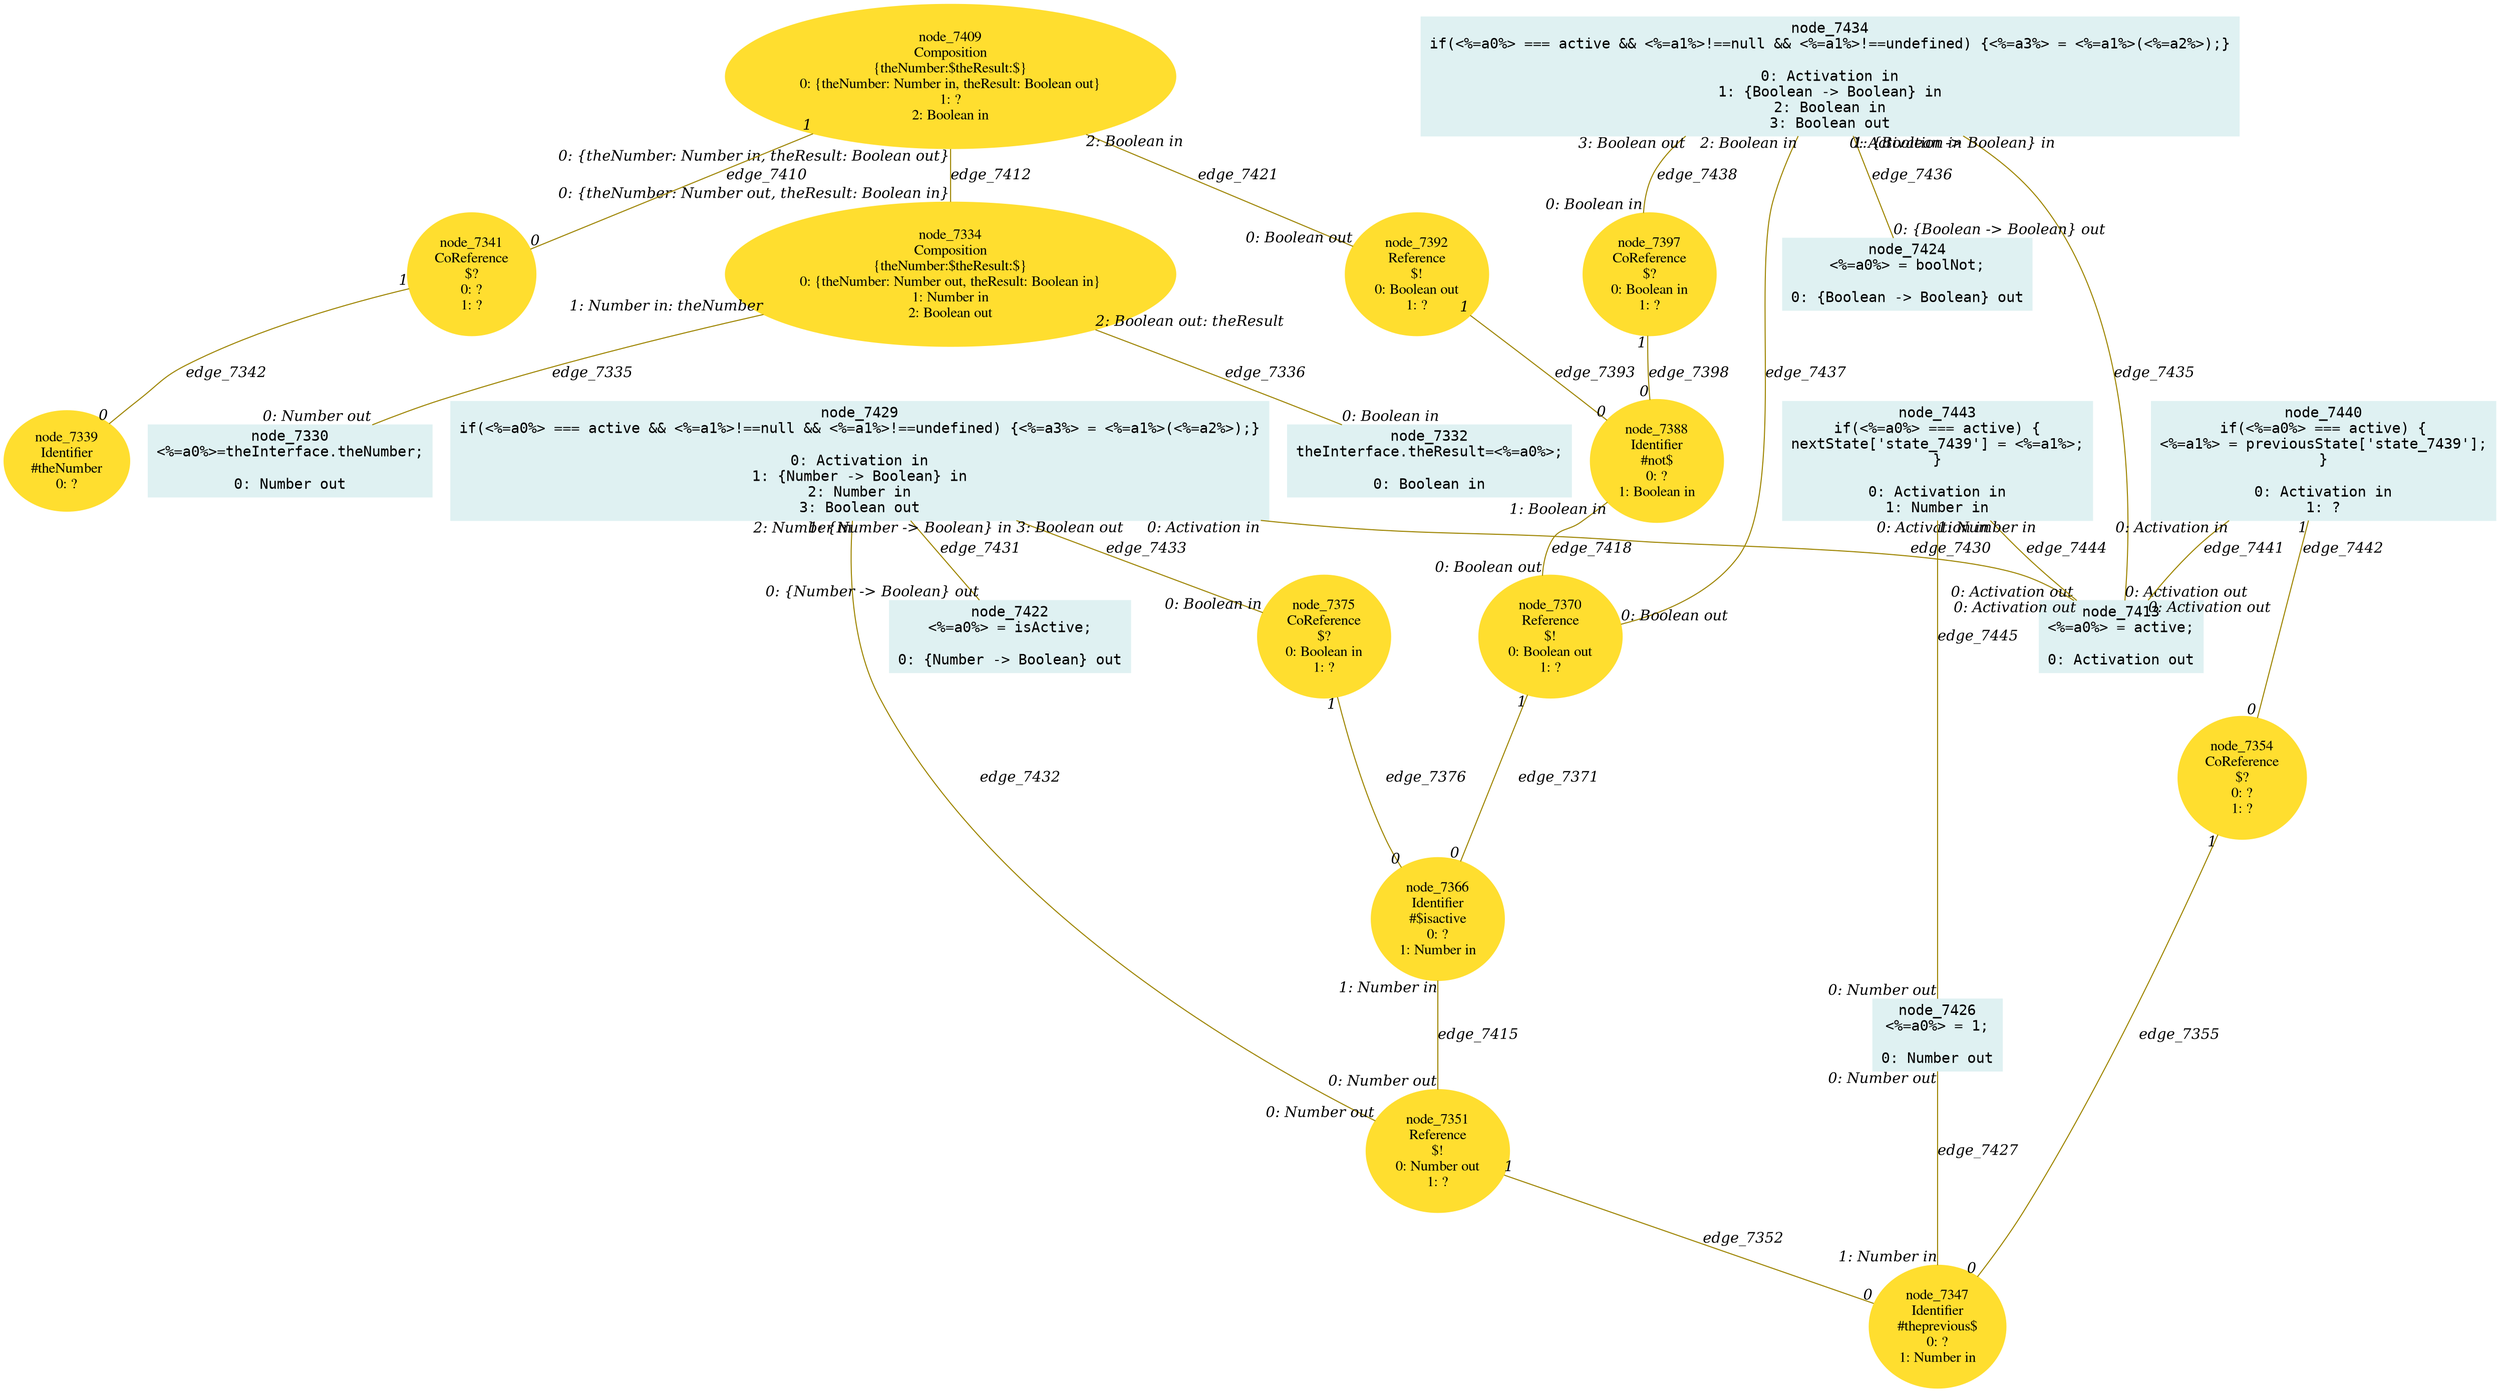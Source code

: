 digraph g{node_7330 [shape="box", style="filled", color="#dff1f2", fontname="Courier", label="node_7330
<%=a0%>=theInterface.theNumber;

0: Number out" ]
node_7332 [shape="box", style="filled", color="#dff1f2", fontname="Courier", label="node_7332
theInterface.theResult=<%=a0%>;

0: Boolean in" ]
node_7334 [shape="ellipse", style="filled", color="#ffde2f", fontname="Times", label="node_7334
Composition
{theNumber:$theResult:$}
0: {theNumber: Number out, theResult: Boolean in}
1: Number in
2: Boolean out" ]
node_7339 [shape="ellipse", style="filled", color="#ffde2f", fontname="Times", label="node_7339
Identifier
#theNumber
0: ?" ]
node_7341 [shape="ellipse", style="filled", color="#ffde2f", fontname="Times", label="node_7341
CoReference
$?
0: ?
1: ?" ]
node_7347 [shape="ellipse", style="filled", color="#ffde2f", fontname="Times", label="node_7347
Identifier
#theprevious$
0: ?
1: Number in" ]
node_7351 [shape="ellipse", style="filled", color="#ffde2f", fontname="Times", label="node_7351
Reference
$!
0: Number out
1: ?" ]
node_7354 [shape="ellipse", style="filled", color="#ffde2f", fontname="Times", label="node_7354
CoReference
$?
0: ?
1: ?" ]
node_7366 [shape="ellipse", style="filled", color="#ffde2f", fontname="Times", label="node_7366
Identifier
#$isactive
0: ?
1: Number in" ]
node_7370 [shape="ellipse", style="filled", color="#ffde2f", fontname="Times", label="node_7370
Reference
$!
0: Boolean out
1: ?" ]
node_7375 [shape="ellipse", style="filled", color="#ffde2f", fontname="Times", label="node_7375
CoReference
$?
0: Boolean in
1: ?" ]
node_7388 [shape="ellipse", style="filled", color="#ffde2f", fontname="Times", label="node_7388
Identifier
#not$
0: ?
1: Boolean in" ]
node_7392 [shape="ellipse", style="filled", color="#ffde2f", fontname="Times", label="node_7392
Reference
$!
0: Boolean out
1: ?" ]
node_7397 [shape="ellipse", style="filled", color="#ffde2f", fontname="Times", label="node_7397
CoReference
$?
0: Boolean in
1: ?" ]
node_7409 [shape="ellipse", style="filled", color="#ffde2f", fontname="Times", label="node_7409
Composition
{theNumber:$theResult:$}
0: {theNumber: Number in, theResult: Boolean out}
1: ?
2: Boolean in" ]
node_7413 [shape="box", style="filled", color="#dff1f2", fontname="Courier", label="node_7413
<%=a0%> = active;

0: Activation out" ]
node_7422 [shape="box", style="filled", color="#dff1f2", fontname="Courier", label="node_7422
<%=a0%> = isActive;

0: {Number -> Boolean} out" ]
node_7424 [shape="box", style="filled", color="#dff1f2", fontname="Courier", label="node_7424
<%=a0%> = boolNot;

0: {Boolean -> Boolean} out" ]
node_7426 [shape="box", style="filled", color="#dff1f2", fontname="Courier", label="node_7426
<%=a0%> = 1;

0: Number out" ]
node_7429 [shape="box", style="filled", color="#dff1f2", fontname="Courier", label="node_7429
if(<%=a0%> === active && <%=a1%>!==null && <%=a1%>!==undefined) {<%=a3%> = <%=a1%>(<%=a2%>);}

0: Activation in
1: {Number -> Boolean} in
2: Number in
3: Boolean out" ]
node_7434 [shape="box", style="filled", color="#dff1f2", fontname="Courier", label="node_7434
if(<%=a0%> === active && <%=a1%>!==null && <%=a1%>!==undefined) {<%=a3%> = <%=a1%>(<%=a2%>);}

0: Activation in
1: {Boolean -> Boolean} in
2: Boolean in
3: Boolean out" ]
node_7440 [shape="box", style="filled", color="#dff1f2", fontname="Courier", label="node_7440
if(<%=a0%> === active) {
<%=a1%> = previousState['state_7439'];
}

0: Activation in
1: ?" ]
node_7443 [shape="box", style="filled", color="#dff1f2", fontname="Courier", label="node_7443
if(<%=a0%> === active) {
nextState['state_7439'] = <%=a1%>;
}

0: Activation in
1: Number in" ]
node_7334 -> node_7330 [dir=none, arrowHead=none, fontname="Times-Italic", arrowsize=1, color="#9d8400", label="edge_7335",  headlabel="0: Number out", taillabel="1: Number in: theNumber" ]
node_7334 -> node_7332 [dir=none, arrowHead=none, fontname="Times-Italic", arrowsize=1, color="#9d8400", label="edge_7336",  headlabel="0: Boolean in", taillabel="2: Boolean out: theResult" ]
node_7341 -> node_7339 [dir=none, arrowHead=none, fontname="Times-Italic", arrowsize=1, color="#9d8400", label="edge_7342",  headlabel="0", taillabel="1" ]
node_7351 -> node_7347 [dir=none, arrowHead=none, fontname="Times-Italic", arrowsize=1, color="#9d8400", label="edge_7352",  headlabel="0", taillabel="1" ]
node_7354 -> node_7347 [dir=none, arrowHead=none, fontname="Times-Italic", arrowsize=1, color="#9d8400", label="edge_7355",  headlabel="0", taillabel="1" ]
node_7370 -> node_7366 [dir=none, arrowHead=none, fontname="Times-Italic", arrowsize=1, color="#9d8400", label="edge_7371",  headlabel="0", taillabel="1" ]
node_7375 -> node_7366 [dir=none, arrowHead=none, fontname="Times-Italic", arrowsize=1, color="#9d8400", label="edge_7376",  headlabel="0", taillabel="1" ]
node_7392 -> node_7388 [dir=none, arrowHead=none, fontname="Times-Italic", arrowsize=1, color="#9d8400", label="edge_7393",  headlabel="0", taillabel="1" ]
node_7397 -> node_7388 [dir=none, arrowHead=none, fontname="Times-Italic", arrowsize=1, color="#9d8400", label="edge_7398",  headlabel="0", taillabel="1" ]
node_7409 -> node_7341 [dir=none, arrowHead=none, fontname="Times-Italic", arrowsize=1, color="#9d8400", label="edge_7410",  headlabel="0", taillabel="1" ]
node_7409 -> node_7334 [dir=none, arrowHead=none, fontname="Times-Italic", arrowsize=1, color="#9d8400", label="edge_7412",  headlabel="0: {theNumber: Number out, theResult: Boolean in}", taillabel="0: {theNumber: Number in, theResult: Boolean out}" ]
node_7366 -> node_7351 [dir=none, arrowHead=none, fontname="Times-Italic", arrowsize=1, color="#9d8400", label="edge_7415",  headlabel="0: Number out", taillabel="1: Number in" ]
node_7388 -> node_7370 [dir=none, arrowHead=none, fontname="Times-Italic", arrowsize=1, color="#9d8400", label="edge_7418",  headlabel="0: Boolean out", taillabel="1: Boolean in" ]
node_7409 -> node_7392 [dir=none, arrowHead=none, fontname="Times-Italic", arrowsize=1, color="#9d8400", label="edge_7421",  headlabel="0: Boolean out", taillabel="2: Boolean in" ]
node_7426 -> node_7347 [dir=none, arrowHead=none, fontname="Times-Italic", arrowsize=1, color="#9d8400", label="edge_7427",  headlabel="1: Number in", taillabel="0: Number out" ]
node_7429 -> node_7413 [dir=none, arrowHead=none, fontname="Times-Italic", arrowsize=1, color="#9d8400", label="edge_7430",  headlabel="0: Activation out", taillabel="0: Activation in" ]
node_7429 -> node_7422 [dir=none, arrowHead=none, fontname="Times-Italic", arrowsize=1, color="#9d8400", label="edge_7431",  headlabel="0: {Number -> Boolean} out", taillabel="1: {Number -> Boolean} in" ]
node_7429 -> node_7351 [dir=none, arrowHead=none, fontname="Times-Italic", arrowsize=1, color="#9d8400", label="edge_7432",  headlabel="0: Number out", taillabel="2: Number in" ]
node_7429 -> node_7375 [dir=none, arrowHead=none, fontname="Times-Italic", arrowsize=1, color="#9d8400", label="edge_7433",  headlabel="0: Boolean in", taillabel="3: Boolean out" ]
node_7434 -> node_7413 [dir=none, arrowHead=none, fontname="Times-Italic", arrowsize=1, color="#9d8400", label="edge_7435",  headlabel="0: Activation out", taillabel="0: Activation in" ]
node_7434 -> node_7424 [dir=none, arrowHead=none, fontname="Times-Italic", arrowsize=1, color="#9d8400", label="edge_7436",  headlabel="0: {Boolean -> Boolean} out", taillabel="1: {Boolean -> Boolean} in" ]
node_7434 -> node_7370 [dir=none, arrowHead=none, fontname="Times-Italic", arrowsize=1, color="#9d8400", label="edge_7437",  headlabel="0: Boolean out", taillabel="2: Boolean in" ]
node_7434 -> node_7397 [dir=none, arrowHead=none, fontname="Times-Italic", arrowsize=1, color="#9d8400", label="edge_7438",  headlabel="0: Boolean in", taillabel="3: Boolean out" ]
node_7440 -> node_7413 [dir=none, arrowHead=none, fontname="Times-Italic", arrowsize=1, color="#9d8400", label="edge_7441",  headlabel="0: Activation out", taillabel="0: Activation in" ]
node_7440 -> node_7354 [dir=none, arrowHead=none, fontname="Times-Italic", arrowsize=1, color="#9d8400", label="edge_7442",  headlabel="0", taillabel="1" ]
node_7443 -> node_7413 [dir=none, arrowHead=none, fontname="Times-Italic", arrowsize=1, color="#9d8400", label="edge_7444",  headlabel="0: Activation out", taillabel="0: Activation in" ]
node_7443 -> node_7426 [dir=none, arrowHead=none, fontname="Times-Italic", arrowsize=1, color="#9d8400", label="edge_7445",  headlabel="0: Number out", taillabel="1: Number in" ]
}